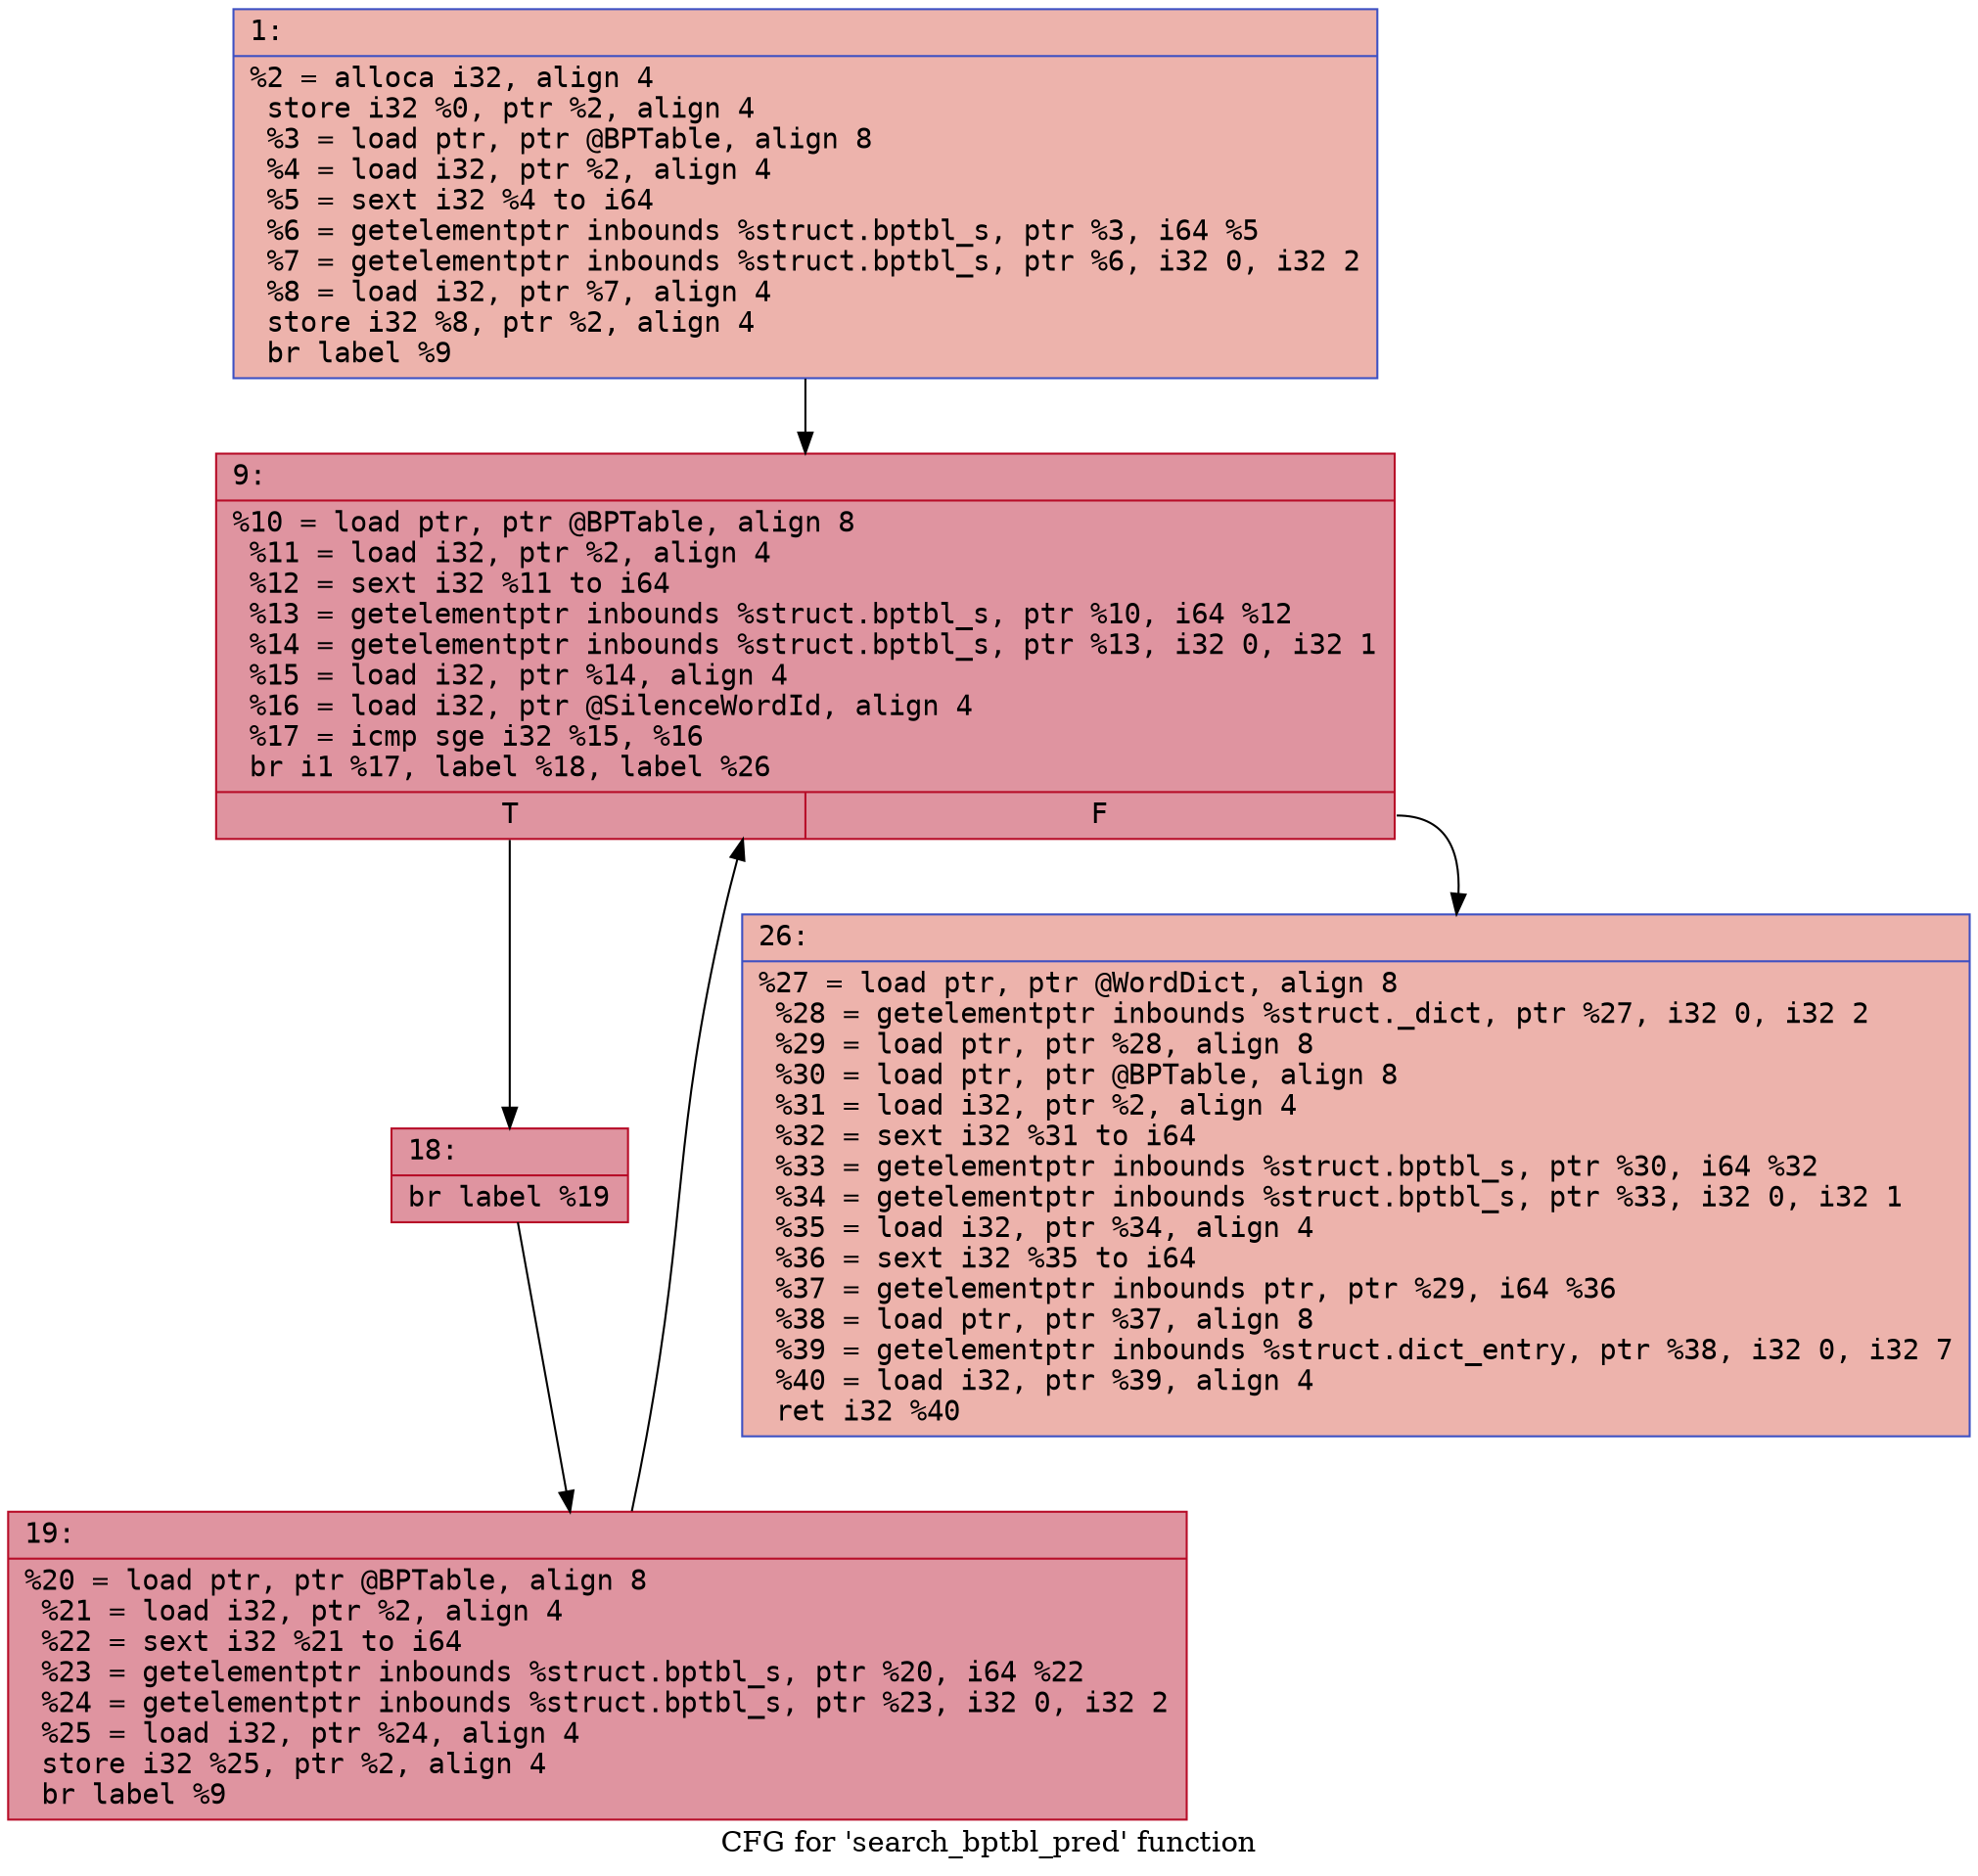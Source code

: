 digraph "CFG for 'search_bptbl_pred' function" {
	label="CFG for 'search_bptbl_pred' function";

	Node0x600002014230 [shape=record,color="#3d50c3ff", style=filled, fillcolor="#d6524470" fontname="Courier",label="{1:\l|  %2 = alloca i32, align 4\l  store i32 %0, ptr %2, align 4\l  %3 = load ptr, ptr @BPTable, align 8\l  %4 = load i32, ptr %2, align 4\l  %5 = sext i32 %4 to i64\l  %6 = getelementptr inbounds %struct.bptbl_s, ptr %3, i64 %5\l  %7 = getelementptr inbounds %struct.bptbl_s, ptr %6, i32 0, i32 2\l  %8 = load i32, ptr %7, align 4\l  store i32 %8, ptr %2, align 4\l  br label %9\l}"];
	Node0x600002014230 -> Node0x600002014280[tooltip="1 -> 9\nProbability 100.00%" ];
	Node0x600002014280 [shape=record,color="#b70d28ff", style=filled, fillcolor="#b70d2870" fontname="Courier",label="{9:\l|  %10 = load ptr, ptr @BPTable, align 8\l  %11 = load i32, ptr %2, align 4\l  %12 = sext i32 %11 to i64\l  %13 = getelementptr inbounds %struct.bptbl_s, ptr %10, i64 %12\l  %14 = getelementptr inbounds %struct.bptbl_s, ptr %13, i32 0, i32 1\l  %15 = load i32, ptr %14, align 4\l  %16 = load i32, ptr @SilenceWordId, align 4\l  %17 = icmp sge i32 %15, %16\l  br i1 %17, label %18, label %26\l|{<s0>T|<s1>F}}"];
	Node0x600002014280:s0 -> Node0x6000020142d0[tooltip="9 -> 18\nProbability 96.88%" ];
	Node0x600002014280:s1 -> Node0x600002014370[tooltip="9 -> 26\nProbability 3.12%" ];
	Node0x6000020142d0 [shape=record,color="#b70d28ff", style=filled, fillcolor="#b70d2870" fontname="Courier",label="{18:\l|  br label %19\l}"];
	Node0x6000020142d0 -> Node0x600002014320[tooltip="18 -> 19\nProbability 100.00%" ];
	Node0x600002014320 [shape=record,color="#b70d28ff", style=filled, fillcolor="#b70d2870" fontname="Courier",label="{19:\l|  %20 = load ptr, ptr @BPTable, align 8\l  %21 = load i32, ptr %2, align 4\l  %22 = sext i32 %21 to i64\l  %23 = getelementptr inbounds %struct.bptbl_s, ptr %20, i64 %22\l  %24 = getelementptr inbounds %struct.bptbl_s, ptr %23, i32 0, i32 2\l  %25 = load i32, ptr %24, align 4\l  store i32 %25, ptr %2, align 4\l  br label %9\l}"];
	Node0x600002014320 -> Node0x600002014280[tooltip="19 -> 9\nProbability 100.00%" ];
	Node0x600002014370 [shape=record,color="#3d50c3ff", style=filled, fillcolor="#d6524470" fontname="Courier",label="{26:\l|  %27 = load ptr, ptr @WordDict, align 8\l  %28 = getelementptr inbounds %struct._dict, ptr %27, i32 0, i32 2\l  %29 = load ptr, ptr %28, align 8\l  %30 = load ptr, ptr @BPTable, align 8\l  %31 = load i32, ptr %2, align 4\l  %32 = sext i32 %31 to i64\l  %33 = getelementptr inbounds %struct.bptbl_s, ptr %30, i64 %32\l  %34 = getelementptr inbounds %struct.bptbl_s, ptr %33, i32 0, i32 1\l  %35 = load i32, ptr %34, align 4\l  %36 = sext i32 %35 to i64\l  %37 = getelementptr inbounds ptr, ptr %29, i64 %36\l  %38 = load ptr, ptr %37, align 8\l  %39 = getelementptr inbounds %struct.dict_entry, ptr %38, i32 0, i32 7\l  %40 = load i32, ptr %39, align 4\l  ret i32 %40\l}"];
}
